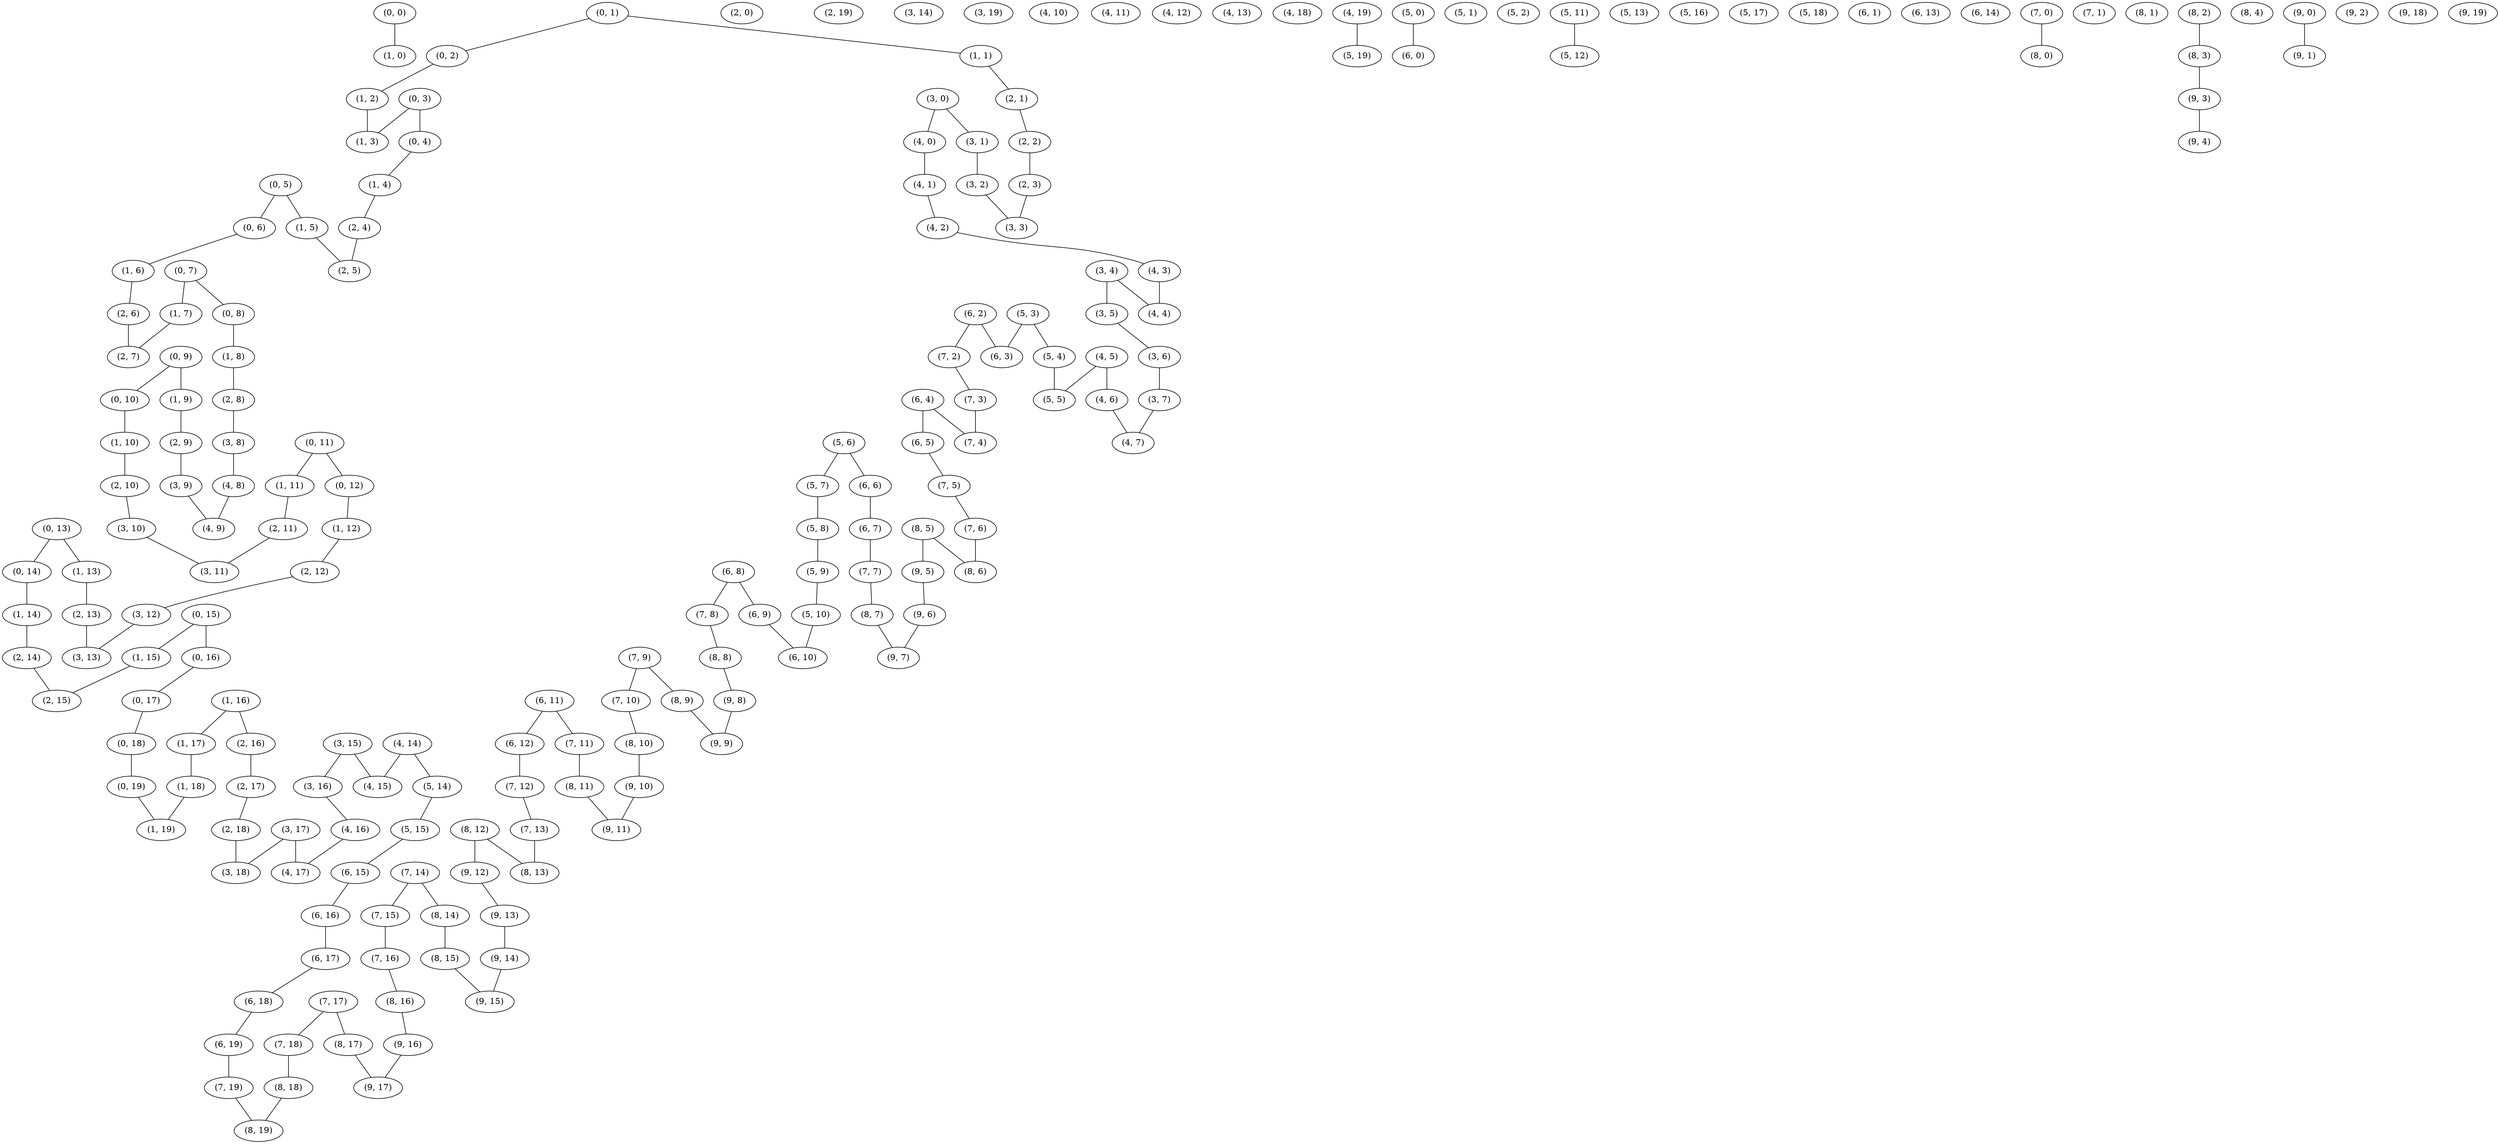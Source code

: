 strict graph "" {
	"(0, 0)"	[tile="Tile(row=0, col=0, pipe=Pipe(name='F', connections=Connections(north=False, south=True, east=True, west=False)), is_not_dot=True, \
start_tile=False)"];
	"(1, 0)"	[tile="Tile(row=1, col=0, pipe=Pipe(name='L', connections=Connections(north=True, south=False, east=True, west=False)), is_not_dot=True, \
start_tile=False)"];
	"(0, 0)" -- "(1, 0)";
	"(0, 1)"	[tile="Tile(row=0, col=1, pipe=Pipe(name='F', connections=Connections(north=False, south=True, east=True, west=False)), is_not_dot=True, \
start_tile=False)"];
	"(0, 2)"	[tile="Tile(row=0, col=2, pipe=Pipe(name='7', connections=Connections(north=False, south=True, east=False, west=True)), is_not_dot=True, \
start_tile=False)"];
	"(0, 1)" -- "(0, 2)";
	"(1, 1)"	[tile="Tile(row=1, col=1, pipe=Pipe(name='|', connections=Connections(north=True, south=True, east=False, west=False)), is_not_dot=True, \
start_tile=False)"];
	"(0, 1)" -- "(1, 1)";
	"(1, 2)"	[tile="Tile(row=1, col=2, pipe=Pipe(name='L', connections=Connections(north=True, south=False, east=True, west=False)), is_not_dot=True, \
start_tile=False)"];
	"(0, 2)" -- "(1, 2)";
	"(0, 3)"	[tile="Tile(row=0, col=3, pipe=Pipe(name='F', connections=Connections(north=False, south=True, east=True, west=False)), is_not_dot=True, \
start_tile=False)"];
	"(0, 4)"	[tile="Tile(row=0, col=4, pipe=Pipe(name='7', connections=Connections(north=False, south=True, east=False, west=True)), is_not_dot=True, \
start_tile=True)"];
	"(0, 3)" -- "(0, 4)";
	"(1, 3)"	[tile="Tile(row=1, col=3, pipe=Pipe(name='J', connections=Connections(north=True, south=False, east=False, west=True)), is_not_dot=True, \
start_tile=False)"];
	"(0, 3)" -- "(1, 3)";
	"(1, 4)"	[tile="Tile(row=1, col=4, pipe=Pipe(name='|', connections=Connections(north=True, south=True, east=False, west=False)), is_not_dot=True, \
start_tile=False)"];
	"(0, 4)" -- "(1, 4)";
	"(0, 5)"	[tile="Tile(row=0, col=5, pipe=Pipe(name='F', connections=Connections(north=False, south=True, east=True, west=False)), is_not_dot=True, \
start_tile=False)"];
	"(0, 6)"	[tile="Tile(row=0, col=6, pipe=Pipe(name='7', connections=Connections(north=False, south=True, east=False, west=True)), is_not_dot=True, \
start_tile=False)"];
	"(0, 5)" -- "(0, 6)";
	"(1, 5)"	[tile="Tile(row=1, col=5, pipe=Pipe(name='|', connections=Connections(north=True, south=True, east=False, west=False)), is_not_dot=True, \
start_tile=False)"];
	"(0, 5)" -- "(1, 5)";
	"(1, 6)"	[tile="Tile(row=1, col=6, pipe=Pipe(name='|', connections=Connections(north=True, south=True, east=False, west=False)), is_not_dot=True, \
start_tile=False)"];
	"(0, 6)" -- "(1, 6)";
	"(0, 7)"	[tile="Tile(row=0, col=7, pipe=Pipe(name='F', connections=Connections(north=False, south=True, east=True, west=False)), is_not_dot=True, \
start_tile=False)"];
	"(0, 8)"	[tile="Tile(row=0, col=8, pipe=Pipe(name='7', connections=Connections(north=False, south=True, east=False, west=True)), is_not_dot=True, \
start_tile=False)"];
	"(0, 7)" -- "(0, 8)";
	"(1, 7)"	[tile="Tile(row=1, col=7, pipe=Pipe(name='|', connections=Connections(north=True, south=True, east=False, west=False)), is_not_dot=True, \
start_tile=False)"];
	"(0, 7)" -- "(1, 7)";
	"(1, 8)"	[tile="Tile(row=1, col=8, pipe=Pipe(name='|', connections=Connections(north=True, south=True, east=False, west=False)), is_not_dot=True, \
start_tile=False)"];
	"(0, 8)" -- "(1, 8)";
	"(0, 9)"	[tile="Tile(row=0, col=9, pipe=Pipe(name='F', connections=Connections(north=False, south=True, east=True, west=False)), is_not_dot=True, \
start_tile=False)"];
	"(0, 10)"	[tile="Tile(row=0, col=10, pipe=Pipe(name='7', connections=Connections(north=False, south=True, east=False, west=True)), is_not_dot=True, \
start_tile=False)"];
	"(0, 9)" -- "(0, 10)";
	"(1, 9)"	[tile="Tile(row=1, col=9, pipe=Pipe(name='|', connections=Connections(north=True, south=True, east=False, west=False)), is_not_dot=True, \
start_tile=False)"];
	"(0, 9)" -- "(1, 9)";
	"(1, 10)"	[tile="Tile(row=1, col=10, pipe=Pipe(name='|', connections=Connections(north=True, south=True, east=False, west=False)), is_not_dot=True, \
start_tile=False)"];
	"(0, 10)" -- "(1, 10)";
	"(0, 11)"	[tile="Tile(row=0, col=11, pipe=Pipe(name='F', connections=Connections(north=False, south=True, east=True, west=False)), is_not_dot=True, \
start_tile=False)"];
	"(0, 12)"	[tile="Tile(row=0, col=12, pipe=Pipe(name='7', connections=Connections(north=False, south=True, east=False, west=True)), is_not_dot=True, \
start_tile=False)"];
	"(0, 11)" -- "(0, 12)";
	"(1, 11)"	[tile="Tile(row=1, col=11, pipe=Pipe(name='|', connections=Connections(north=True, south=True, east=False, west=False)), is_not_dot=True, \
start_tile=False)"];
	"(0, 11)" -- "(1, 11)";
	"(1, 12)"	[tile="Tile(row=1, col=12, pipe=Pipe(name='|', connections=Connections(north=True, south=True, east=False, west=False)), is_not_dot=True, \
start_tile=False)"];
	"(0, 12)" -- "(1, 12)";
	"(0, 13)"	[tile="Tile(row=0, col=13, pipe=Pipe(name='F', connections=Connections(north=False, south=True, east=True, west=False)), is_not_dot=True, \
start_tile=False)"];
	"(0, 14)"	[tile="Tile(row=0, col=14, pipe=Pipe(name='7', connections=Connections(north=False, south=True, east=False, west=True)), is_not_dot=True, \
start_tile=False)"];
	"(0, 13)" -- "(0, 14)";
	"(1, 13)"	[tile="Tile(row=1, col=13, pipe=Pipe(name='|', connections=Connections(north=True, south=True, east=False, west=False)), is_not_dot=True, \
start_tile=False)"];
	"(0, 13)" -- "(1, 13)";
	"(1, 14)"	[tile="Tile(row=1, col=14, pipe=Pipe(name='|', connections=Connections(north=True, south=True, east=False, west=False)), is_not_dot=True, \
start_tile=False)"];
	"(0, 14)" -- "(1, 14)";
	"(0, 15)"	[tile="Tile(row=0, col=15, pipe=Pipe(name='F', connections=Connections(north=False, south=True, east=True, west=False)), is_not_dot=True, \
start_tile=False)"];
	"(0, 16)"	[tile="Tile(row=0, col=16, pipe=Pipe(name='-', connections=Connections(north=False, south=False, east=True, west=True)), is_not_dot=True, \
start_tile=False)"];
	"(0, 15)" -- "(0, 16)";
	"(1, 15)"	[tile="Tile(row=1, col=15, pipe=Pipe(name='|', connections=Connections(north=True, south=True, east=False, west=False)), is_not_dot=True, \
start_tile=False)"];
	"(0, 15)" -- "(1, 15)";
	"(0, 17)"	[tile="Tile(row=0, col=17, pipe=Pipe(name='-', connections=Connections(north=False, south=False, east=True, west=True)), is_not_dot=True, \
start_tile=False)"];
	"(0, 16)" -- "(0, 17)";
	"(0, 18)"	[tile="Tile(row=0, col=18, pipe=Pipe(name='-', connections=Connections(north=False, south=False, east=True, west=True)), is_not_dot=True, \
start_tile=False)"];
	"(0, 17)" -- "(0, 18)";
	"(0, 19)"	[tile="Tile(row=0, col=19, pipe=Pipe(name='7', connections=Connections(north=False, south=True, east=False, west=True)), is_not_dot=True, \
start_tile=False)"];
	"(0, 18)" -- "(0, 19)";
	"(1, 19)"	[tile="Tile(row=1, col=19, pipe=Pipe(name='J', connections=Connections(north=True, south=False, east=False, west=True)), is_not_dot=True, \
start_tile=False)"];
	"(0, 19)" -- "(1, 19)";
	"(2, 1)"	[tile="Tile(row=2, col=1, pipe=Pipe(name='L', connections=Connections(north=True, south=False, east=True, west=False)), is_not_dot=True, \
start_tile=False)"];
	"(1, 1)" -- "(2, 1)";
	"(1, 2)" -- "(1, 3)";
	"(2, 4)"	[tile="Tile(row=2, col=4, pipe=Pipe(name='L', connections=Connections(north=True, south=False, east=True, west=False)), is_not_dot=True, \
start_tile=False)"];
	"(1, 4)" -- "(2, 4)";
	"(2, 5)"	[tile="Tile(row=2, col=5, pipe=Pipe(name='J', connections=Connections(north=True, south=False, east=False, west=True)), is_not_dot=True, \
start_tile=False)"];
	"(1, 5)" -- "(2, 5)";
	"(2, 6)"	[tile="Tile(row=2, col=6, pipe=Pipe(name='L', connections=Connections(north=True, south=False, east=True, west=False)), is_not_dot=True, \
start_tile=False)"];
	"(1, 6)" -- "(2, 6)";
	"(2, 7)"	[tile="Tile(row=2, col=7, pipe=Pipe(name='J', connections=Connections(north=True, south=False, east=False, west=True)), is_not_dot=True, \
start_tile=False)"];
	"(1, 7)" -- "(2, 7)";
	"(2, 8)"	[tile="Tile(row=2, col=8, pipe=Pipe(name='|', connections=Connections(north=True, south=True, east=False, west=False)), is_not_dot=True, \
start_tile=False)"];
	"(1, 8)" -- "(2, 8)";
	"(2, 9)"	[tile="Tile(row=2, col=9, pipe=Pipe(name='|', connections=Connections(north=True, south=True, east=False, west=False)), is_not_dot=True, \
start_tile=False)"];
	"(1, 9)" -- "(2, 9)";
	"(2, 10)"	[tile="Tile(row=2, col=10, pipe=Pipe(name='|', connections=Connections(north=True, south=True, east=False, west=False)), is_not_dot=True, \
start_tile=False)"];
	"(1, 10)" -- "(2, 10)";
	"(2, 11)"	[tile="Tile(row=2, col=11, pipe=Pipe(name='|', connections=Connections(north=True, south=True, east=False, west=False)), is_not_dot=True, \
start_tile=False)"];
	"(1, 11)" -- "(2, 11)";
	"(2, 12)"	[tile="Tile(row=2, col=12, pipe=Pipe(name='|', connections=Connections(north=True, south=True, east=False, west=False)), is_not_dot=True, \
start_tile=False)"];
	"(1, 12)" -- "(2, 12)";
	"(2, 13)"	[tile="Tile(row=2, col=13, pipe=Pipe(name='|', connections=Connections(north=True, south=True, east=False, west=False)), is_not_dot=True, \
start_tile=False)"];
	"(1, 13)" -- "(2, 13)";
	"(2, 14)"	[tile="Tile(row=2, col=14, pipe=Pipe(name='L', connections=Connections(north=True, south=False, east=True, west=False)), is_not_dot=True, \
start_tile=False)"];
	"(1, 14)" -- "(2, 14)";
	"(2, 15)"	[tile="Tile(row=2, col=15, pipe=Pipe(name='J', connections=Connections(north=True, south=False, east=False, west=True)), is_not_dot=True, \
start_tile=False)"];
	"(1, 15)" -- "(2, 15)";
	"(1, 16)"	[tile="Tile(row=1, col=16, pipe=Pipe(name='F', connections=Connections(north=False, south=True, east=True, west=False)), is_not_dot=True, \
start_tile=False)"];
	"(1, 17)"	[tile="Tile(row=1, col=17, pipe=Pipe(name='-', connections=Connections(north=False, south=False, east=True, west=True)), is_not_dot=True, \
start_tile=False)"];
	"(1, 16)" -- "(1, 17)";
	"(2, 16)"	[tile="Tile(row=2, col=16, pipe=Pipe(name='L', connections=Connections(north=True, south=False, east=True, west=False)), is_not_dot=True, \
start_tile=False)"];
	"(1, 16)" -- "(2, 16)";
	"(1, 18)"	[tile="Tile(row=1, col=18, pipe=Pipe(name='-', connections=Connections(north=False, south=False, east=True, west=True)), is_not_dot=True, \
start_tile=False)"];
	"(1, 17)" -- "(1, 18)";
	"(1, 18)" -- "(1, 19)";
	"(2, 0)"	[tile="Tile(row=2, col=0, pipe=Pipe(name='F', connections=Connections(north=False, south=True, east=True, west=False)), is_not_dot=True, \
start_tile=False)"];
	"(2, 2)"	[tile="Tile(row=2, col=2, pipe=Pipe(name='-', connections=Connections(north=False, south=False, east=True, west=True)), is_not_dot=True, \
start_tile=False)"];
	"(2, 1)" -- "(2, 2)";
	"(2, 3)"	[tile="Tile(row=2, col=3, pipe=Pipe(name='7', connections=Connections(north=False, south=True, east=False, west=True)), is_not_dot=True, \
start_tile=False)"];
	"(2, 2)" -- "(2, 3)";
	"(3, 3)"	[tile="Tile(row=3, col=3, pipe=Pipe(name='J', connections=Connections(north=True, south=False, east=False, west=True)), is_not_dot=True, \
start_tile=False)"];
	"(2, 3)" -- "(3, 3)";
	"(2, 4)" -- "(2, 5)";
	"(2, 6)" -- "(2, 7)";
	"(3, 8)"	[tile="Tile(row=3, col=8, pipe=Pipe(name='|', connections=Connections(north=True, south=True, east=False, west=False)), is_not_dot=True, \
start_tile=False)"];
	"(2, 8)" -- "(3, 8)";
	"(3, 9)"	[tile="Tile(row=3, col=9, pipe=Pipe(name='|', connections=Connections(north=True, south=True, east=False, west=False)), is_not_dot=True, \
start_tile=False)"];
	"(2, 9)" -- "(3, 9)";
	"(3, 10)"	[tile="Tile(row=3, col=10, pipe=Pipe(name='L', connections=Connections(north=True, south=False, east=True, west=False)), is_not_dot=True, \
start_tile=False)"];
	"(2, 10)" -- "(3, 10)";
	"(3, 11)"	[tile="Tile(row=3, col=11, pipe=Pipe(name='J', connections=Connections(north=True, south=False, east=False, west=True)), is_not_dot=True, \
start_tile=False)"];
	"(2, 11)" -- "(3, 11)";
	"(3, 12)"	[tile="Tile(row=3, col=12, pipe=Pipe(name='L', connections=Connections(north=True, south=False, east=True, west=False)), is_not_dot=True, \
start_tile=False)"];
	"(2, 12)" -- "(3, 12)";
	"(3, 13)"	[tile="Tile(row=3, col=13, pipe=Pipe(name='J', connections=Connections(north=True, south=False, east=False, west=True)), is_not_dot=True, \
start_tile=False)"];
	"(2, 13)" -- "(3, 13)";
	"(2, 14)" -- "(2, 15)";
	"(2, 17)"	[tile="Tile(row=2, col=17, pipe=Pipe(name='-', connections=Connections(north=False, south=False, east=True, west=True)), is_not_dot=True, \
start_tile=False)"];
	"(2, 16)" -- "(2, 17)";
	"(2, 18)"	[tile="Tile(row=2, col=18, pipe=Pipe(name='7', connections=Connections(north=False, south=True, east=False, west=True)), is_not_dot=True, \
start_tile=False)"];
	"(2, 17)" -- "(2, 18)";
	"(3, 18)"	[tile="Tile(row=3, col=18, pipe=Pipe(name='J', connections=Connections(north=True, south=False, east=False, west=True)), is_not_dot=True, \
start_tile=False)"];
	"(2, 18)" -- "(3, 18)";
	"(2, 19)"	[tile="Tile(row=2, col=19, pipe=Pipe(name='7', connections=Connections(north=False, south=True, east=False, west=True)), is_not_dot=True, \
start_tile=False)"];
	"(3, 0)"	[tile="Tile(row=3, col=0, pipe=Pipe(name='F', connections=Connections(north=False, south=True, east=True, west=False)), is_not_dot=True, \
start_tile=False)"];
	"(3, 1)"	[tile="Tile(row=3, col=1, pipe=Pipe(name='-', connections=Connections(north=False, south=False, east=True, west=True)), is_not_dot=True, \
start_tile=False)"];
	"(3, 0)" -- "(3, 1)";
	"(4, 0)"	[tile="Tile(row=4, col=0, pipe=Pipe(name='L', connections=Connections(north=True, south=False, east=True, west=False)), is_not_dot=True, \
start_tile=False)"];
	"(3, 0)" -- "(4, 0)";
	"(3, 2)"	[tile="Tile(row=3, col=2, pipe=Pipe(name='-', connections=Connections(north=False, south=False, east=True, west=True)), is_not_dot=True, \
start_tile=False)"];
	"(3, 1)" -- "(3, 2)";
	"(3, 2)" -- "(3, 3)";
	"(3, 4)"	[tile="Tile(row=3, col=4, pipe=Pipe(name='F', connections=Connections(north=False, south=True, east=True, west=False)), is_not_dot=True, \
start_tile=False)"];
	"(3, 5)"	[tile="Tile(row=3, col=5, pipe=Pipe(name='-', connections=Connections(north=False, south=False, east=True, west=True)), is_not_dot=True, \
start_tile=False)"];
	"(3, 4)" -- "(3, 5)";
	"(4, 4)"	[tile="Tile(row=4, col=4, pipe=Pipe(name='J', connections=Connections(north=True, south=False, east=False, west=True)), is_not_dot=True, \
start_tile=False)"];
	"(3, 4)" -- "(4, 4)";
	"(3, 6)"	[tile="Tile(row=3, col=6, pipe=Pipe(name='-', connections=Connections(north=False, south=False, east=True, west=True)), is_not_dot=True, \
start_tile=False)"];
	"(3, 5)" -- "(3, 6)";
	"(3, 7)"	[tile="Tile(row=3, col=7, pipe=Pipe(name='7', connections=Connections(north=False, south=True, east=False, west=True)), is_not_dot=True, \
start_tile=False)"];
	"(3, 6)" -- "(3, 7)";
	"(4, 7)"	[tile="Tile(row=4, col=7, pipe=Pipe(name='J', connections=Connections(north=True, south=False, east=False, west=True)), is_not_dot=True, \
start_tile=False)"];
	"(3, 7)" -- "(4, 7)";
	"(4, 8)"	[tile="Tile(row=4, col=8, pipe=Pipe(name='L', connections=Connections(north=True, south=False, east=True, west=False)), is_not_dot=True, \
start_tile=False)"];
	"(3, 8)" -- "(4, 8)";
	"(4, 9)"	[tile="Tile(row=4, col=9, pipe=Pipe(name='J', connections=Connections(north=True, south=False, east=False, west=True)), is_not_dot=True, \
start_tile=False)"];
	"(3, 9)" -- "(4, 9)";
	"(3, 10)" -- "(3, 11)";
	"(3, 12)" -- "(3, 13)";
	"(3, 14)"	[tile="Tile(row=3, col=14, pipe=Pipe(name='7', connections=Connections(north=False, south=True, east=False, west=True)), is_not_dot=True, \
start_tile=False)"];
	"(3, 15)"	[tile="Tile(row=3, col=15, pipe=Pipe(name='F', connections=Connections(north=False, south=True, east=True, west=False)), is_not_dot=True, \
start_tile=False)"];
	"(3, 16)"	[tile="Tile(row=3, col=16, pipe=Pipe(name='7', connections=Connections(north=False, south=True, east=False, west=True)), is_not_dot=True, \
start_tile=False)"];
	"(3, 15)" -- "(3, 16)";
	"(4, 15)"	[tile="Tile(row=4, col=15, pipe=Pipe(name='J', connections=Connections(north=True, south=False, east=False, west=True)), is_not_dot=True, \
start_tile=False)"];
	"(3, 15)" -- "(4, 15)";
	"(4, 16)"	[tile="Tile(row=4, col=16, pipe=Pipe(name='L', connections=Connections(north=True, south=False, east=True, west=False)), is_not_dot=True, \
start_tile=False)"];
	"(3, 16)" -- "(4, 16)";
	"(3, 17)"	[tile="Tile(row=3, col=17, pipe=Pipe(name='F', connections=Connections(north=False, south=True, east=True, west=False)), is_not_dot=True, \
start_tile=False)"];
	"(3, 17)" -- "(3, 18)";
	"(4, 17)"	[tile="Tile(row=4, col=17, pipe=Pipe(name='J', connections=Connections(north=True, south=False, east=False, west=True)), is_not_dot=True, \
start_tile=False)"];
	"(3, 17)" -- "(4, 17)";
	"(3, 19)"	[tile="Tile(row=3, col=19, pipe=Pipe(name='-', connections=Connections(north=False, south=False, east=True, west=True)), is_not_dot=True, \
start_tile=False)"];
	"(4, 1)"	[tile="Tile(row=4, col=1, pipe=Pipe(name='-', connections=Connections(north=False, south=False, east=True, west=True)), is_not_dot=True, \
start_tile=False)"];
	"(4, 0)" -- "(4, 1)";
	"(4, 2)"	[tile="Tile(row=4, col=2, pipe=Pipe(name='-', connections=Connections(north=False, south=False, east=True, west=True)), is_not_dot=True, \
start_tile=False)"];
	"(4, 1)" -- "(4, 2)";
	"(4, 3)"	[tile="Tile(row=4, col=3, pipe=Pipe(name='-', connections=Connections(north=False, south=False, east=True, west=True)), is_not_dot=True, \
start_tile=False)"];
	"(4, 2)" -- "(4, 3)";
	"(4, 3)" -- "(4, 4)";
	"(4, 5)"	[tile="Tile(row=4, col=5, pipe=Pipe(name='F', connections=Connections(north=False, south=True, east=True, west=False)), is_not_dot=True, \
start_tile=False)"];
	"(4, 6)"	[tile="Tile(row=4, col=6, pipe=Pipe(name='-', connections=Connections(north=False, south=False, east=True, west=True)), is_not_dot=True, \
start_tile=False)"];
	"(4, 5)" -- "(4, 6)";
	"(5, 5)"	[tile="Tile(row=5, col=5, pipe=Pipe(name='J', connections=Connections(north=True, south=False, east=False, west=True)), is_not_dot=True, \
start_tile=False)"];
	"(4, 5)" -- "(5, 5)";
	"(4, 6)" -- "(4, 7)";
	"(4, 8)" -- "(4, 9)";
	"(4, 10)"	[tile="Tile(row=4, col=10, pipe=Pipe(name='.', connections=Connections(north=False, south=False, east=False, west=False)), is_not_dot=False, \
start_tile=False)"];
	"(4, 11)"	[tile="Tile(row=4, col=11, pipe=Pipe(name='|', connections=Connections(north=True, south=True, east=False, west=False)), is_not_dot=True, \
start_tile=False)"];
	"(4, 12)"	[tile="Tile(row=4, col=12, pipe=Pipe(name='|', connections=Connections(north=True, south=True, east=False, west=False)), is_not_dot=True, \
start_tile=False)"];
	"(4, 13)"	[tile="Tile(row=4, col=13, pipe=Pipe(name='-', connections=Connections(north=False, south=False, east=True, west=True)), is_not_dot=True, \
start_tile=False)"];
	"(4, 14)"	[tile="Tile(row=4, col=14, pipe=Pipe(name='F', connections=Connections(north=False, south=True, east=True, west=False)), is_not_dot=True, \
start_tile=False)"];
	"(4, 14)" -- "(4, 15)";
	"(5, 14)"	[tile="Tile(row=5, col=14, pipe=Pipe(name='L', connections=Connections(north=True, south=False, east=True, west=False)), is_not_dot=True, \
start_tile=False)"];
	"(4, 14)" -- "(5, 14)";
	"(4, 16)" -- "(4, 17)";
	"(4, 18)"	[tile="Tile(row=4, col=18, pipe=Pipe(name='J', connections=Connections(north=True, south=False, east=False, west=True)), is_not_dot=True, \
start_tile=False)"];
	"(4, 19)"	[tile="Tile(row=4, col=19, pipe=Pipe(name='7', connections=Connections(north=False, south=True, east=False, west=True)), is_not_dot=True, \
start_tile=False)"];
	"(5, 19)"	[tile="Tile(row=5, col=19, pipe=Pipe(name='|', connections=Connections(north=True, south=True, east=False, west=False)), is_not_dot=True, \
start_tile=False)"];
	"(4, 19)" -- "(5, 19)";
	"(5, 0)"	[tile="Tile(row=5, col=0, pipe=Pipe(name='|', connections=Connections(north=True, south=True, east=False, west=False)), is_not_dot=True, \
start_tile=False)"];
	"(6, 0)"	[tile="Tile(row=6, col=0, pipe=Pipe(name='|', connections=Connections(north=True, south=True, east=False, west=False)), is_not_dot=True, \
start_tile=False)"];
	"(5, 0)" -- "(6, 0)";
	"(5, 1)"	[tile="Tile(row=5, col=1, pipe=Pipe(name='F', connections=Connections(north=False, south=True, east=True, west=False)), is_not_dot=True, \
start_tile=False)"];
	"(5, 2)"	[tile="Tile(row=5, col=2, pipe=Pipe(name='|', connections=Connections(north=True, south=True, east=False, west=False)), is_not_dot=True, \
start_tile=False)"];
	"(5, 3)"	[tile="Tile(row=5, col=3, pipe=Pipe(name='F', connections=Connections(north=False, south=True, east=True, west=False)), is_not_dot=True, \
start_tile=False)"];
	"(5, 4)"	[tile="Tile(row=5, col=4, pipe=Pipe(name='-', connections=Connections(north=False, south=False, east=True, west=True)), is_not_dot=True, \
start_tile=False)"];
	"(5, 3)" -- "(5, 4)";
	"(6, 3)"	[tile="Tile(row=6, col=3, pipe=Pipe(name='J', connections=Connections(north=True, south=False, east=False, west=True)), is_not_dot=True, \
start_tile=False)"];
	"(5, 3)" -- "(6, 3)";
	"(5, 4)" -- "(5, 5)";
	"(5, 6)"	[tile="Tile(row=5, col=6, pipe=Pipe(name='F', connections=Connections(north=False, south=True, east=True, west=False)), is_not_dot=True, \
start_tile=False)"];
	"(5, 7)"	[tile="Tile(row=5, col=7, pipe=Pipe(name='-', connections=Connections(north=False, south=False, east=True, west=True)), is_not_dot=True, \
start_tile=False)"];
	"(5, 6)" -- "(5, 7)";
	"(6, 6)"	[tile="Tile(row=6, col=6, pipe=Pipe(name='L', connections=Connections(north=True, south=False, east=True, west=False)), is_not_dot=True, \
start_tile=False)"];
	"(5, 6)" -- "(6, 6)";
	"(5, 8)"	[tile="Tile(row=5, col=8, pipe=Pipe(name='-', connections=Connections(north=False, south=False, east=True, west=True)), is_not_dot=True, \
start_tile=False)"];
	"(5, 7)" -- "(5, 8)";
	"(5, 9)"	[tile="Tile(row=5, col=9, pipe=Pipe(name='-', connections=Connections(north=False, south=False, east=True, west=True)), is_not_dot=True, \
start_tile=False)"];
	"(5, 8)" -- "(5, 9)";
	"(5, 10)"	[tile="Tile(row=5, col=10, pipe=Pipe(name='7', connections=Connections(north=False, south=True, east=False, west=True)), is_not_dot=True, \
start_tile=False)"];
	"(5, 9)" -- "(5, 10)";
	"(6, 10)"	[tile="Tile(row=6, col=10, pipe=Pipe(name='J', connections=Connections(north=True, south=False, east=False, west=True)), is_not_dot=True, \
start_tile=False)"];
	"(5, 10)" -- "(6, 10)";
	"(5, 11)"	[tile="Tile(row=5, col=11, pipe=Pipe(name='F', connections=Connections(north=False, south=True, east=True, west=False)), is_not_dot=True, \
start_tile=False)"];
	"(5, 12)"	[tile="Tile(row=5, col=12, pipe=Pipe(name='7', connections=Connections(north=False, south=True, east=False, west=True)), is_not_dot=True, \
start_tile=False)"];
	"(5, 11)" -- "(5, 12)";
	"(5, 13)"	[tile="Tile(row=5, col=13, pipe=Pipe(name='-', connections=Connections(north=False, south=False, east=True, west=True)), is_not_dot=True, \
start_tile=False)"];
	"(5, 15)"	[tile="Tile(row=5, col=15, pipe=Pipe(name='7', connections=Connections(north=False, south=True, east=False, west=True)), is_not_dot=True, \
start_tile=False)"];
	"(5, 14)" -- "(5, 15)";
	"(6, 15)"	[tile="Tile(row=6, col=15, pipe=Pipe(name='L', connections=Connections(north=True, south=False, east=True, west=False)), is_not_dot=True, \
start_tile=False)"];
	"(5, 15)" -- "(6, 15)";
	"(5, 16)"	[tile="Tile(row=5, col=16, pipe=Pipe(name='L', connections=Connections(north=True, south=False, east=True, west=False)), is_not_dot=True, \
start_tile=False)"];
	"(5, 17)"	[tile="Tile(row=5, col=17, pipe=Pipe(name='|', connections=Connections(north=True, south=True, east=False, west=False)), is_not_dot=True, \
start_tile=False)"];
	"(5, 18)"	[tile="Tile(row=5, col=18, pipe=Pipe(name='7', connections=Connections(north=False, south=True, east=False, west=True)), is_not_dot=True, \
start_tile=False)"];
	"(6, 1)"	[tile="Tile(row=6, col=1, pipe=Pipe(name='F', connections=Connections(north=False, south=True, east=True, west=False)), is_not_dot=True, \
start_tile=False)"];
	"(6, 2)"	[tile="Tile(row=6, col=2, pipe=Pipe(name='F', connections=Connections(north=False, south=True, east=True, west=False)), is_not_dot=True, \
start_tile=False)"];
	"(6, 2)" -- "(6, 3)";
	"(7, 2)"	[tile="Tile(row=7, col=2, pipe=Pipe(name='L', connections=Connections(north=True, south=False, east=True, west=False)), is_not_dot=True, \
start_tile=False)"];
	"(6, 2)" -- "(7, 2)";
	"(6, 4)"	[tile="Tile(row=6, col=4, pipe=Pipe(name='F', connections=Connections(north=False, south=True, east=True, west=False)), is_not_dot=True, \
start_tile=False)"];
	"(6, 5)"	[tile="Tile(row=6, col=5, pipe=Pipe(name='7', connections=Connections(north=False, south=True, east=False, west=True)), is_not_dot=True, \
start_tile=False)"];
	"(6, 4)" -- "(6, 5)";
	"(7, 4)"	[tile="Tile(row=7, col=4, pipe=Pipe(name='J', connections=Connections(north=True, south=False, east=False, west=True)), is_not_dot=True, \
start_tile=False)"];
	"(6, 4)" -- "(7, 4)";
	"(7, 5)"	[tile="Tile(row=7, col=5, pipe=Pipe(name='L', connections=Connections(north=True, south=False, east=True, west=False)), is_not_dot=True, \
start_tile=False)"];
	"(6, 5)" -- "(7, 5)";
	"(6, 7)"	[tile="Tile(row=6, col=7, pipe=Pipe(name='7', connections=Connections(north=False, south=True, east=False, west=True)), is_not_dot=True, \
start_tile=False)"];
	"(6, 6)" -- "(6, 7)";
	"(7, 7)"	[tile="Tile(row=7, col=7, pipe=Pipe(name='|', connections=Connections(north=True, south=True, east=False, west=False)), is_not_dot=True, \
start_tile=False)"];
	"(6, 7)" -- "(7, 7)";
	"(6, 8)"	[tile="Tile(row=6, col=8, pipe=Pipe(name='F', connections=Connections(north=False, south=True, east=True, west=False)), is_not_dot=True, \
start_tile=False)"];
	"(6, 9)"	[tile="Tile(row=6, col=9, pipe=Pipe(name='-', connections=Connections(north=False, south=False, east=True, west=True)), is_not_dot=True, \
start_tile=False)"];
	"(6, 8)" -- "(6, 9)";
	"(7, 8)"	[tile="Tile(row=7, col=8, pipe=Pipe(name='|', connections=Connections(north=True, south=True, east=False, west=False)), is_not_dot=True, \
start_tile=False)"];
	"(6, 8)" -- "(7, 8)";
	"(6, 9)" -- "(6, 10)";
	"(6, 11)"	[tile="Tile(row=6, col=11, pipe=Pipe(name='F', connections=Connections(north=False, south=True, east=True, west=False)), is_not_dot=True, \
start_tile=False)"];
	"(6, 12)"	[tile="Tile(row=6, col=12, pipe=Pipe(name='7', connections=Connections(north=False, south=True, east=False, west=True)), is_not_dot=True, \
start_tile=False)"];
	"(6, 11)" -- "(6, 12)";
	"(7, 11)"	[tile="Tile(row=7, col=11, pipe=Pipe(name='|', connections=Connections(north=True, south=True, east=False, west=False)), is_not_dot=True, \
start_tile=False)"];
	"(6, 11)" -- "(7, 11)";
	"(7, 12)"	[tile="Tile(row=7, col=12, pipe=Pipe(name='L', connections=Connections(north=True, south=False, east=True, west=False)), is_not_dot=True, \
start_tile=False)"];
	"(6, 12)" -- "(7, 12)";
	"(6, 13)"	[tile="Tile(row=6, col=13, pipe=Pipe(name='|', connections=Connections(north=True, south=True, east=False, west=False)), is_not_dot=True, \
start_tile=False)"];
	"(6, 14)"	[tile="Tile(row=6, col=14, pipe=Pipe(name='J', connections=Connections(north=True, south=False, east=False, west=True)), is_not_dot=True, \
start_tile=False)"];
	"(6, 16)"	[tile="Tile(row=6, col=16, pipe=Pipe(name='-', connections=Connections(north=False, south=False, east=True, west=True)), is_not_dot=True, \
start_tile=False)"];
	"(6, 15)" -- "(6, 16)";
	"(6, 17)"	[tile="Tile(row=6, col=17, pipe=Pipe(name='-', connections=Connections(north=False, south=False, east=True, west=True)), is_not_dot=True, \
start_tile=False)"];
	"(6, 16)" -- "(6, 17)";
	"(6, 18)"	[tile="Tile(row=6, col=18, pipe=Pipe(name='-', connections=Connections(north=False, south=False, east=True, west=True)), is_not_dot=True, \
start_tile=False)"];
	"(6, 17)" -- "(6, 18)";
	"(6, 19)"	[tile="Tile(row=6, col=19, pipe=Pipe(name='7', connections=Connections(north=False, south=True, east=False, west=True)), is_not_dot=True, \
start_tile=False)"];
	"(6, 18)" -- "(6, 19)";
	"(7, 19)"	[tile="Tile(row=7, col=19, pipe=Pipe(name='|', connections=Connections(north=True, south=True, east=False, west=False)), is_not_dot=True, \
start_tile=False)"];
	"(6, 19)" -- "(7, 19)";
	"(7, 0)"	[tile="Tile(row=7, col=0, pipe=Pipe(name='7', connections=Connections(north=False, south=True, east=False, west=True)), is_not_dot=True, \
start_tile=False)"];
	"(8, 0)"	[tile="Tile(row=8, col=0, pipe=Pipe(name='L', connections=Connections(north=True, south=False, east=True, west=False)), is_not_dot=True, \
start_tile=False)"];
	"(7, 0)" -- "(8, 0)";
	"(7, 1)"	[tile="Tile(row=7, col=1, pipe=Pipe(name='-', connections=Connections(north=False, south=False, east=True, west=True)), is_not_dot=True, \
start_tile=False)"];
	"(7, 3)"	[tile="Tile(row=7, col=3, pipe=Pipe(name='-', connections=Connections(north=False, south=False, east=True, west=True)), is_not_dot=True, \
start_tile=False)"];
	"(7, 2)" -- "(7, 3)";
	"(7, 3)" -- "(7, 4)";
	"(7, 6)"	[tile="Tile(row=7, col=6, pipe=Pipe(name='7', connections=Connections(north=False, south=True, east=False, west=True)), is_not_dot=True, \
start_tile=False)"];
	"(7, 5)" -- "(7, 6)";
	"(8, 6)"	[tile="Tile(row=8, col=6, pipe=Pipe(name='J', connections=Connections(north=True, south=False, east=False, west=True)), is_not_dot=True, \
start_tile=False)"];
	"(7, 6)" -- "(8, 6)";
	"(8, 7)"	[tile="Tile(row=8, col=7, pipe=Pipe(name='|', connections=Connections(north=True, south=True, east=False, west=False)), is_not_dot=True, \
start_tile=False)"];
	"(7, 7)" -- "(8, 7)";
	"(8, 8)"	[tile="Tile(row=8, col=8, pipe=Pipe(name='|', connections=Connections(north=True, south=True, east=False, west=False)), is_not_dot=True, \
start_tile=False)"];
	"(7, 8)" -- "(8, 8)";
	"(7, 9)"	[tile="Tile(row=7, col=9, pipe=Pipe(name='F', connections=Connections(north=False, south=True, east=True, west=False)), is_not_dot=True, \
start_tile=False)"];
	"(7, 10)"	[tile="Tile(row=7, col=10, pipe=Pipe(name='7', connections=Connections(north=False, south=True, east=False, west=True)), is_not_dot=True, \
start_tile=False)"];
	"(7, 9)" -- "(7, 10)";
	"(8, 9)"	[tile="Tile(row=8, col=9, pipe=Pipe(name='|', connections=Connections(north=True, south=True, east=False, west=False)), is_not_dot=True, \
start_tile=False)"];
	"(7, 9)" -- "(8, 9)";
	"(8, 10)"	[tile="Tile(row=8, col=10, pipe=Pipe(name='|', connections=Connections(north=True, south=True, east=False, west=False)), is_not_dot=True, \
start_tile=False)"];
	"(7, 10)" -- "(8, 10)";
	"(8, 11)"	[tile="Tile(row=8, col=11, pipe=Pipe(name='|', connections=Connections(north=True, south=True, east=False, west=False)), is_not_dot=True, \
start_tile=False)"];
	"(7, 11)" -- "(8, 11)";
	"(7, 13)"	[tile="Tile(row=7, col=13, pipe=Pipe(name='7', connections=Connections(north=False, south=True, east=False, west=True)), is_not_dot=True, \
start_tile=False)"];
	"(7, 12)" -- "(7, 13)";
	"(8, 13)"	[tile="Tile(row=8, col=13, pipe=Pipe(name='J', connections=Connections(north=True, south=False, east=False, west=True)), is_not_dot=True, \
start_tile=False)"];
	"(7, 13)" -- "(8, 13)";
	"(7, 14)"	[tile="Tile(row=7, col=14, pipe=Pipe(name='F', connections=Connections(north=False, south=True, east=True, west=False)), is_not_dot=True, \
start_tile=False)"];
	"(7, 15)"	[tile="Tile(row=7, col=15, pipe=Pipe(name='-', connections=Connections(north=False, south=False, east=True, west=True)), is_not_dot=True, \
start_tile=False)"];
	"(7, 14)" -- "(7, 15)";
	"(8, 14)"	[tile="Tile(row=8, col=14, pipe=Pipe(name='L', connections=Connections(north=True, south=False, east=True, west=False)), is_not_dot=True, \
start_tile=False)"];
	"(7, 14)" -- "(8, 14)";
	"(7, 16)"	[tile="Tile(row=7, col=16, pipe=Pipe(name='7', connections=Connections(north=False, south=True, east=False, west=True)), is_not_dot=True, \
start_tile=False)"];
	"(7, 15)" -- "(7, 16)";
	"(8, 16)"	[tile="Tile(row=8, col=16, pipe=Pipe(name='|', connections=Connections(north=True, south=True, east=False, west=False)), is_not_dot=True, \
start_tile=False)"];
	"(7, 16)" -- "(8, 16)";
	"(7, 17)"	[tile="Tile(row=7, col=17, pipe=Pipe(name='F', connections=Connections(north=False, south=True, east=True, west=False)), is_not_dot=True, \
start_tile=False)"];
	"(7, 18)"	[tile="Tile(row=7, col=18, pipe=Pipe(name='7', connections=Connections(north=False, south=True, east=False, west=True)), is_not_dot=True, \
start_tile=False)"];
	"(7, 17)" -- "(7, 18)";
	"(8, 17)"	[tile="Tile(row=8, col=17, pipe=Pipe(name='|', connections=Connections(north=True, south=True, east=False, west=False)), is_not_dot=True, \
start_tile=False)"];
	"(7, 17)" -- "(8, 17)";
	"(8, 18)"	[tile="Tile(row=8, col=18, pipe=Pipe(name='L', connections=Connections(north=True, south=False, east=True, west=False)), is_not_dot=True, \
start_tile=False)"];
	"(7, 18)" -- "(8, 18)";
	"(8, 19)"	[tile="Tile(row=8, col=19, pipe=Pipe(name='J', connections=Connections(north=True, south=False, east=False, west=True)), is_not_dot=True, \
start_tile=False)"];
	"(7, 19)" -- "(8, 19)";
	"(8, 1)"	[tile="Tile(row=8, col=1, pipe=Pipe(name='.', connections=Connections(north=False, south=False, east=False, west=False)), is_not_dot=False, \
start_tile=False)"];
	"(8, 2)"	[tile="Tile(row=8, col=2, pipe=Pipe(name='L', connections=Connections(north=True, south=False, east=True, west=False)), is_not_dot=True, \
start_tile=False)"];
	"(8, 3)"	[tile="Tile(row=8, col=3, pipe=Pipe(name='7', connections=Connections(north=False, south=True, east=False, west=True)), is_not_dot=True, \
start_tile=False)"];
	"(8, 2)" -- "(8, 3)";
	"(9, 3)"	[tile="Tile(row=9, col=3, pipe=Pipe(name='L', connections=Connections(north=True, south=False, east=True, west=False)), is_not_dot=True, \
start_tile=False)"];
	"(8, 3)" -- "(9, 3)";
	"(8, 4)"	[tile="Tile(row=8, col=4, pipe=Pipe(name='L', connections=Connections(north=True, south=False, east=True, west=False)), is_not_dot=True, \
start_tile=False)"];
	"(8, 5)"	[tile="Tile(row=8, col=5, pipe=Pipe(name='F', connections=Connections(north=False, south=True, east=True, west=False)), is_not_dot=True, \
start_tile=False)"];
	"(8, 5)" -- "(8, 6)";
	"(9, 5)"	[tile="Tile(row=9, col=5, pipe=Pipe(name='L', connections=Connections(north=True, south=False, east=True, west=False)), is_not_dot=True, \
start_tile=False)"];
	"(8, 5)" -- "(9, 5)";
	"(9, 7)"	[tile="Tile(row=9, col=7, pipe=Pipe(name='J', connections=Connections(north=True, south=False, east=False, west=True)), is_not_dot=True, \
start_tile=False)"];
	"(8, 7)" -- "(9, 7)";
	"(9, 8)"	[tile="Tile(row=9, col=8, pipe=Pipe(name='L', connections=Connections(north=True, south=False, east=True, west=False)), is_not_dot=True, \
start_tile=False)"];
	"(8, 8)" -- "(9, 8)";
	"(9, 9)"	[tile="Tile(row=9, col=9, pipe=Pipe(name='J', connections=Connections(north=True, south=False, east=False, west=True)), is_not_dot=True, \
start_tile=False)"];
	"(8, 9)" -- "(9, 9)";
	"(9, 10)"	[tile="Tile(row=9, col=10, pipe=Pipe(name='L', connections=Connections(north=True, south=False, east=True, west=False)), is_not_dot=True, \
start_tile=False)"];
	"(8, 10)" -- "(9, 10)";
	"(9, 11)"	[tile="Tile(row=9, col=11, pipe=Pipe(name='J', connections=Connections(north=True, south=False, east=False, west=True)), is_not_dot=True, \
start_tile=False)"];
	"(8, 11)" -- "(9, 11)";
	"(8, 12)"	[tile="Tile(row=8, col=12, pipe=Pipe(name='F', connections=Connections(north=False, south=True, east=True, west=False)), is_not_dot=True, \
start_tile=False)"];
	"(8, 12)" -- "(8, 13)";
	"(9, 12)"	[tile="Tile(row=9, col=12, pipe=Pipe(name='L', connections=Connections(north=True, south=False, east=True, west=False)), is_not_dot=True, \
start_tile=False)"];
	"(8, 12)" -- "(9, 12)";
	"(8, 15)"	[tile="Tile(row=8, col=15, pipe=Pipe(name='7', connections=Connections(north=False, south=True, east=False, west=True)), is_not_dot=True, \
start_tile=False)"];
	"(8, 14)" -- "(8, 15)";
	"(9, 15)"	[tile="Tile(row=9, col=15, pipe=Pipe(name='J', connections=Connections(north=True, south=False, east=False, west=True)), is_not_dot=True, \
start_tile=False)"];
	"(8, 15)" -- "(9, 15)";
	"(9, 16)"	[tile="Tile(row=9, col=16, pipe=Pipe(name='L', connections=Connections(north=True, south=False, east=True, west=False)), is_not_dot=True, \
start_tile=False)"];
	"(8, 16)" -- "(9, 16)";
	"(9, 17)"	[tile="Tile(row=9, col=17, pipe=Pipe(name='J', connections=Connections(north=True, south=False, east=False, west=True)), is_not_dot=True, \
start_tile=False)"];
	"(8, 17)" -- "(9, 17)";
	"(8, 18)" -- "(8, 19)";
	"(9, 0)"	[tile="Tile(row=9, col=0, pipe=Pipe(name='L', connections=Connections(north=True, south=False, east=True, west=False)), is_not_dot=True, \
start_tile=False)"];
	"(9, 1)"	[tile="Tile(row=9, col=1, pipe=Pipe(name='7', connections=Connections(north=False, south=True, east=False, west=True)), is_not_dot=True, \
start_tile=False)"];
	"(9, 0)" -- "(9, 1)";
	"(9, 2)"	[tile="Tile(row=9, col=2, pipe=Pipe(name='J', connections=Connections(north=True, south=False, east=False, west=True)), is_not_dot=True, \
start_tile=False)"];
	"(9, 4)"	[tile="Tile(row=9, col=4, pipe=Pipe(name='J', connections=Connections(north=True, south=False, east=False, west=True)), is_not_dot=True, \
start_tile=False)"];
	"(9, 3)" -- "(9, 4)";
	"(9, 6)"	[tile="Tile(row=9, col=6, pipe=Pipe(name='-', connections=Connections(north=False, south=False, east=True, west=True)), is_not_dot=True, \
start_tile=False)"];
	"(9, 5)" -- "(9, 6)";
	"(9, 6)" -- "(9, 7)";
	"(9, 8)" -- "(9, 9)";
	"(9, 10)" -- "(9, 11)";
	"(9, 13)"	[tile="Tile(row=9, col=13, pipe=Pipe(name='-', connections=Connections(north=False, south=False, east=True, west=True)), is_not_dot=True, \
start_tile=False)"];
	"(9, 12)" -- "(9, 13)";
	"(9, 14)"	[tile="Tile(row=9, col=14, pipe=Pipe(name='-', connections=Connections(north=False, south=False, east=True, west=True)), is_not_dot=True, \
start_tile=False)"];
	"(9, 13)" -- "(9, 14)";
	"(9, 14)" -- "(9, 15)";
	"(9, 16)" -- "(9, 17)";
	"(9, 18)"	[tile="Tile(row=9, col=18, pipe=Pipe(name='.', connections=Connections(north=False, south=False, east=False, west=False)), is_not_dot=False, \
start_tile=False)"];
	"(9, 19)"	[tile="Tile(row=9, col=19, pipe=Pipe(name='L', connections=Connections(north=True, south=False, east=True, west=False)), is_not_dot=True, \
start_tile=False)"];
}
